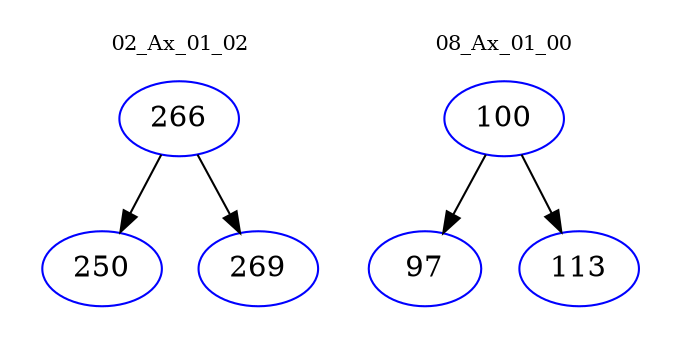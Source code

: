 digraph{
subgraph cluster_0 {
color = white
label = "02_Ax_01_02";
fontsize=10;
T0_266 [label="266", color="blue"]
T0_266 -> T0_250 [color="black"]
T0_250 [label="250", color="blue"]
T0_266 -> T0_269 [color="black"]
T0_269 [label="269", color="blue"]
}
subgraph cluster_1 {
color = white
label = "08_Ax_01_00";
fontsize=10;
T1_100 [label="100", color="blue"]
T1_100 -> T1_97 [color="black"]
T1_97 [label="97", color="blue"]
T1_100 -> T1_113 [color="black"]
T1_113 [label="113", color="blue"]
}
}
